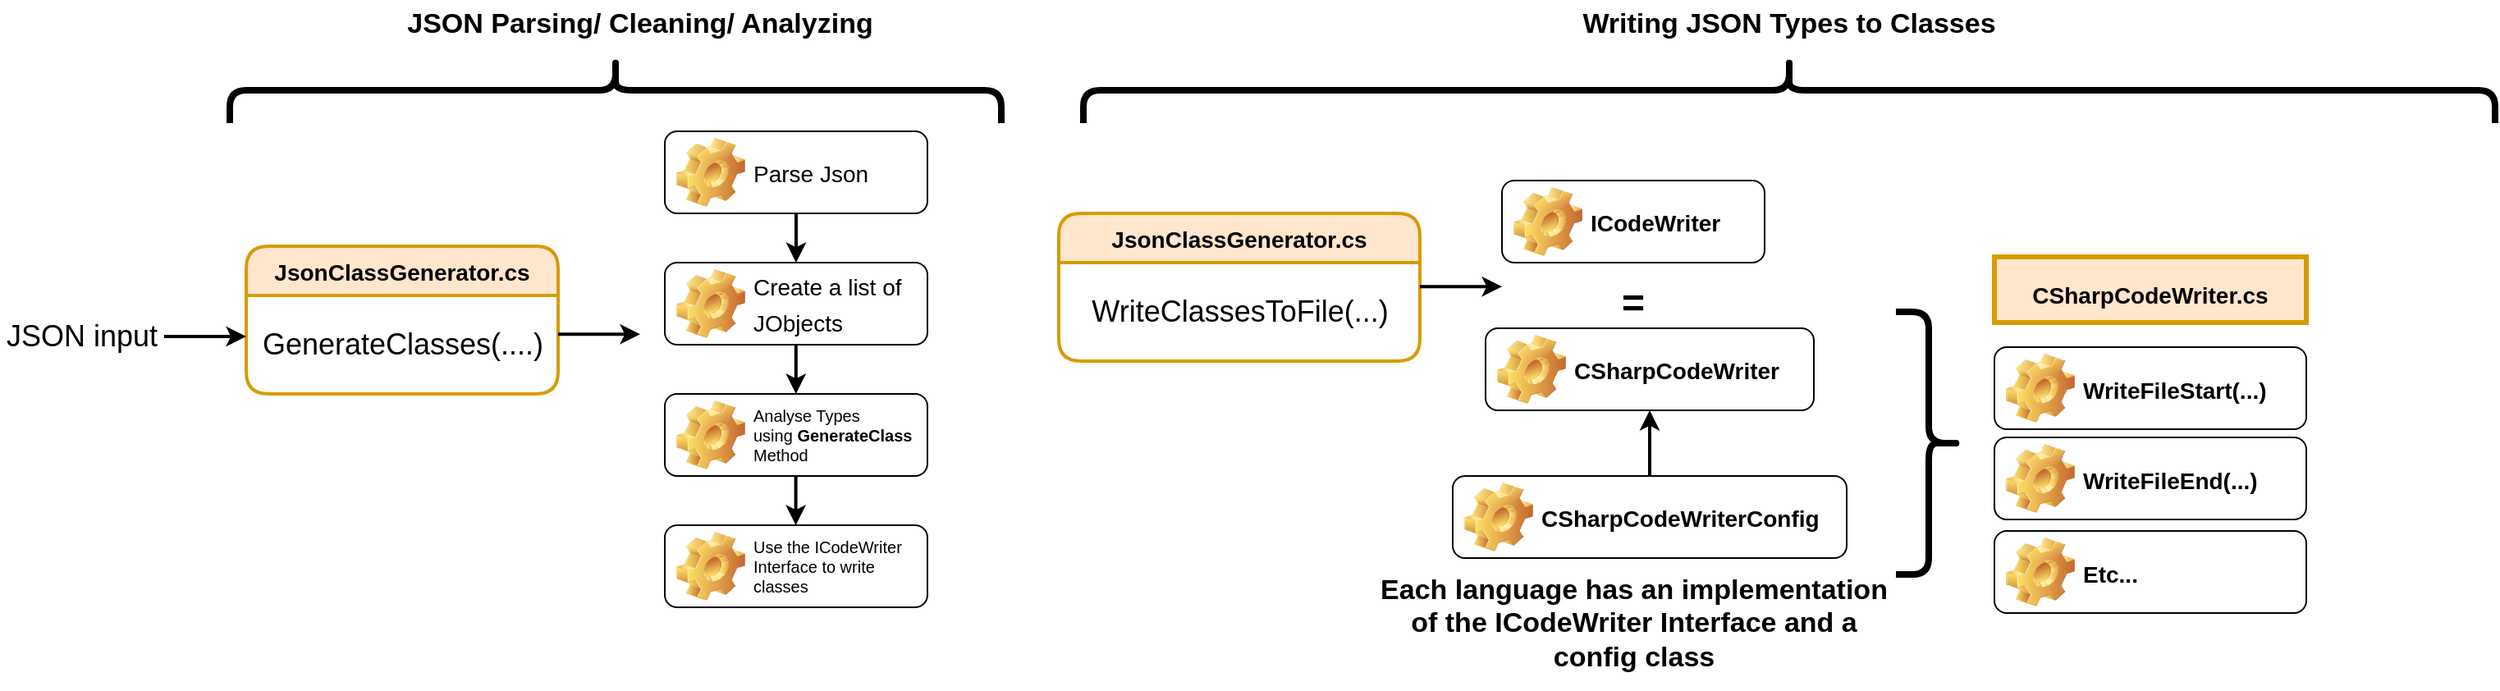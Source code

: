 <mxfile version="20.5.3" type="github">
  <diagram id="F3-HToHU0AaHVmi-pwG5" name="Page-1">
    <mxGraphModel dx="3694" dy="1588" grid="1" gridSize="10" guides="1" tooltips="1" connect="1" arrows="1" fold="1" page="1" pageScale="1" pageWidth="850" pageHeight="1100" math="0" shadow="0">
      <root>
        <mxCell id="0" />
        <mxCell id="1" parent="0" />
        <mxCell id="k6L5swOgqQ6Sf8f8yYpH-12" value="JsonClassGenerator.cs" style="swimlane;childLayout=stackLayout;horizontal=1;startSize=30;horizontalStack=0;rounded=1;fontSize=14;fontStyle=1;strokeWidth=2;resizeParent=0;resizeLast=1;shadow=0;dashed=0;align=center;fillColor=#ffe6cc;strokeColor=#d79b00;" vertex="1" parent="1">
          <mxGeometry x="75" y="430" width="190" height="90" as="geometry" />
        </mxCell>
        <mxCell id="k6L5swOgqQ6Sf8f8yYpH-14" value="&lt;font style=&quot;font-size: 18px;&quot;&gt;GenerateClasses(....)&lt;/font&gt;" style="text;html=1;align=center;verticalAlign=middle;resizable=0;points=[];autosize=1;strokeColor=none;fillColor=none;" vertex="1" parent="k6L5swOgqQ6Sf8f8yYpH-12">
          <mxGeometry y="30" width="190" height="60" as="geometry" />
        </mxCell>
        <mxCell id="k6L5swOgqQ6Sf8f8yYpH-18" style="edgeStyle=orthogonalEdgeStyle;rounded=0;orthogonalLoop=1;jettySize=auto;html=1;entryX=0;entryY=0.5;entryDx=0;entryDy=0;strokeColor=default;strokeWidth=2;fontSize=18;" edge="1" parent="1" source="k6L5swOgqQ6Sf8f8yYpH-16">
          <mxGeometry relative="1" as="geometry">
            <mxPoint x="75" y="485" as="targetPoint" />
          </mxGeometry>
        </mxCell>
        <mxCell id="k6L5swOgqQ6Sf8f8yYpH-16" value="JSON input" style="text;html=1;strokeColor=none;fillColor=none;align=center;verticalAlign=middle;whiteSpace=wrap;rounded=0;fontSize=18;" vertex="1" parent="1">
          <mxGeometry x="-75" y="470" width="100" height="30" as="geometry" />
        </mxCell>
        <mxCell id="k6L5swOgqQ6Sf8f8yYpH-20" style="edgeStyle=orthogonalEdgeStyle;rounded=0;orthogonalLoop=1;jettySize=auto;html=1;entryX=0;entryY=0.5;entryDx=0;entryDy=0;strokeColor=default;strokeWidth=2;fontSize=18;" edge="1" parent="1">
          <mxGeometry relative="1" as="geometry">
            <mxPoint x="265" y="483.58" as="sourcePoint" />
            <mxPoint x="315" y="483.58" as="targetPoint" />
          </mxGeometry>
        </mxCell>
        <mxCell id="k6L5swOgqQ6Sf8f8yYpH-23" style="edgeStyle=orthogonalEdgeStyle;rounded=0;orthogonalLoop=1;jettySize=auto;html=1;strokeColor=default;strokeWidth=2;fontSize=14;" edge="1" parent="1" source="k6L5swOgqQ6Sf8f8yYpH-21">
          <mxGeometry relative="1" as="geometry">
            <mxPoint x="410" y="440" as="targetPoint" />
          </mxGeometry>
        </mxCell>
        <mxCell id="k6L5swOgqQ6Sf8f8yYpH-21" value="&lt;span style=&quot;font-weight: normal;&quot;&gt;&lt;font style=&quot;font-size: 14px;&quot;&gt;Parse Json&lt;/font&gt;&lt;/span&gt;" style="label;whiteSpace=wrap;html=1;image=img/clipart/Gear_128x128.png;fontSize=18;" vertex="1" parent="1">
          <mxGeometry x="330" y="360" width="160" height="50" as="geometry" />
        </mxCell>
        <mxCell id="k6L5swOgqQ6Sf8f8yYpH-24" value="&lt;span style=&quot;font-weight: normal;&quot;&gt;&lt;font style=&quot;font-size: 14px;&quot;&gt;Create a list of JObjects&lt;/font&gt;&lt;/span&gt;" style="label;whiteSpace=wrap;html=1;image=img/clipart/Gear_128x128.png;fontSize=18;" vertex="1" parent="1">
          <mxGeometry x="330" y="440" width="160" height="50" as="geometry" />
        </mxCell>
        <mxCell id="k6L5swOgqQ6Sf8f8yYpH-25" value="&lt;p style=&quot;line-height: 120%; font-size: 10px;&quot;&gt;&lt;font style=&quot;font-size: 10px;&quot;&gt;&lt;span style=&quot;font-weight: normal;&quot;&gt;&lt;font style=&quot;font-size: 10px;&quot;&gt;Analyse Types using&amp;nbsp;&lt;/font&gt;&lt;/span&gt;GenerateClass &lt;span style=&quot;font-weight: 400;&quot;&gt;Method&lt;/span&gt;&lt;/font&gt;&lt;/p&gt;" style="label;whiteSpace=wrap;html=1;image=img/clipart/Gear_128x128.png;fontSize=18;" vertex="1" parent="1">
          <mxGeometry x="330" y="520" width="160" height="50" as="geometry" />
        </mxCell>
        <mxCell id="k6L5swOgqQ6Sf8f8yYpH-28" style="edgeStyle=orthogonalEdgeStyle;rounded=0;orthogonalLoop=1;jettySize=auto;html=1;strokeColor=default;strokeWidth=2;fontSize=14;" edge="1" parent="1">
          <mxGeometry relative="1" as="geometry">
            <mxPoint x="409.9" y="520" as="targetPoint" />
            <mxPoint x="409.9" y="490" as="sourcePoint" />
          </mxGeometry>
        </mxCell>
        <mxCell id="k6L5swOgqQ6Sf8f8yYpH-29" value="&lt;p style=&quot;line-height: 120%; font-size: 10px;&quot;&gt;&lt;span style=&quot;font-weight: 400;&quot;&gt;Use the ICodeWriter Interface to write classes&amp;nbsp;&lt;/span&gt;&lt;/p&gt;" style="label;whiteSpace=wrap;html=1;image=img/clipart/Gear_128x128.png;fontSize=18;" vertex="1" parent="1">
          <mxGeometry x="330" y="600" width="160" height="50" as="geometry" />
        </mxCell>
        <mxCell id="k6L5swOgqQ6Sf8f8yYpH-31" style="edgeStyle=orthogonalEdgeStyle;rounded=0;orthogonalLoop=1;jettySize=auto;html=1;strokeColor=default;strokeWidth=2;fontSize=14;" edge="1" parent="1">
          <mxGeometry relative="1" as="geometry">
            <mxPoint x="409.8" y="600" as="targetPoint" />
            <mxPoint x="409.8" y="570" as="sourcePoint" />
          </mxGeometry>
        </mxCell>
        <mxCell id="k6L5swOgqQ6Sf8f8yYpH-32" value="" style="shape=curlyBracket;whiteSpace=wrap;html=1;rounded=1;flipH=1;labelPosition=right;verticalLabelPosition=middle;align=left;verticalAlign=middle;fontSize=10;rotation=-90;strokeWidth=4;" vertex="1" parent="1">
          <mxGeometry x="280" y="100" width="40" height="470" as="geometry" />
        </mxCell>
        <mxCell id="k6L5swOgqQ6Sf8f8yYpH-33" value="&lt;b&gt;&lt;font style=&quot;font-size: 17px;&quot;&gt;JSON Parsing/ Cleaning/ Analyzing&lt;/font&gt;&lt;/b&gt;" style="text;html=1;strokeColor=none;fillColor=none;align=center;verticalAlign=middle;whiteSpace=wrap;rounded=0;strokeWidth=4;fontSize=10;" vertex="1" parent="1">
          <mxGeometry x="150" y="280" width="330" height="30" as="geometry" />
        </mxCell>
        <mxCell id="k6L5swOgqQ6Sf8f8yYpH-34" value="" style="shape=curlyBracket;whiteSpace=wrap;html=1;rounded=1;flipH=1;labelPosition=right;verticalLabelPosition=middle;align=left;verticalAlign=middle;fontSize=10;rotation=-90;strokeWidth=4;" vertex="1" parent="1">
          <mxGeometry x="995" y="-95" width="40" height="860" as="geometry" />
        </mxCell>
        <mxCell id="k6L5swOgqQ6Sf8f8yYpH-35" value="&lt;b&gt;&lt;font style=&quot;font-size: 17px;&quot;&gt;Writing JSON Types to Classes&lt;/font&gt;&lt;/b&gt;" style="text;html=1;strokeColor=none;fillColor=none;align=center;verticalAlign=middle;whiteSpace=wrap;rounded=0;strokeWidth=4;fontSize=10;" vertex="1" parent="1">
          <mxGeometry x="850" y="280" width="330" height="30" as="geometry" />
        </mxCell>
        <mxCell id="k6L5swOgqQ6Sf8f8yYpH-36" value="JsonClassGenerator.cs" style="swimlane;childLayout=stackLayout;horizontal=1;startSize=30;horizontalStack=0;rounded=1;fontSize=14;fontStyle=1;strokeWidth=2;resizeParent=0;resizeLast=1;shadow=0;dashed=0;align=center;fillColor=#ffe6cc;strokeColor=#d79b00;" vertex="1" parent="1">
          <mxGeometry x="570" y="410" width="220" height="90" as="geometry" />
        </mxCell>
        <mxCell id="k6L5swOgqQ6Sf8f8yYpH-37" value="&lt;font style=&quot;font-size: 18px;&quot;&gt;WriteClassesToFile(...)&lt;/font&gt;" style="text;html=1;align=center;verticalAlign=middle;resizable=0;points=[];autosize=1;strokeColor=none;fillColor=none;" vertex="1" parent="k6L5swOgqQ6Sf8f8yYpH-36">
          <mxGeometry y="30" width="220" height="60" as="geometry" />
        </mxCell>
        <mxCell id="k6L5swOgqQ6Sf8f8yYpH-38" style="edgeStyle=orthogonalEdgeStyle;rounded=0;orthogonalLoop=1;jettySize=auto;html=1;entryX=0;entryY=0.5;entryDx=0;entryDy=0;strokeColor=default;strokeWidth=2;fontSize=18;" edge="1" parent="1">
          <mxGeometry relative="1" as="geometry">
            <mxPoint x="790" y="454.58" as="sourcePoint" />
            <mxPoint x="840" y="454.58" as="targetPoint" />
          </mxGeometry>
        </mxCell>
        <mxCell id="k6L5swOgqQ6Sf8f8yYpH-39" value="&lt;font style=&quot;font-size: 14px;&quot;&gt;ICodeWriter&lt;/font&gt;" style="label;whiteSpace=wrap;html=1;image=img/clipart/Gear_128x128.png;fontSize=18;" vertex="1" parent="1">
          <mxGeometry x="840" y="390" width="160" height="50" as="geometry" />
        </mxCell>
        <mxCell id="k6L5swOgqQ6Sf8f8yYpH-40" value="&lt;font style=&quot;font-size: 14px;&quot;&gt;CSharpCodeWriter&lt;/font&gt;" style="label;whiteSpace=wrap;html=1;image=img/clipart/Gear_128x128.png;fontSize=18;" vertex="1" parent="1">
          <mxGeometry x="830" y="480" width="200" height="50" as="geometry" />
        </mxCell>
        <mxCell id="k6L5swOgqQ6Sf8f8yYpH-41" value="&lt;b&gt;&lt;font style=&quot;font-size: 24px;&quot;&gt;=&lt;/font&gt;&lt;/b&gt;" style="text;html=1;strokeColor=none;fillColor=none;align=center;verticalAlign=middle;whiteSpace=wrap;rounded=0;fontSize=18;" vertex="1" parent="1">
          <mxGeometry x="895" y="450" width="50" height="30" as="geometry" />
        </mxCell>
        <mxCell id="k6L5swOgqQ6Sf8f8yYpH-43" value="&lt;font style=&quot;font-size: 14px;&quot;&gt;CSharpCodeWriterConfig&lt;/font&gt;" style="label;whiteSpace=wrap;html=1;image=img/clipart/Gear_128x128.png;fontSize=18;" vertex="1" parent="1">
          <mxGeometry x="810" y="570" width="240" height="50" as="geometry" />
        </mxCell>
        <mxCell id="k6L5swOgqQ6Sf8f8yYpH-44" style="edgeStyle=orthogonalEdgeStyle;rounded=0;orthogonalLoop=1;jettySize=auto;html=1;entryX=0.5;entryY=1;entryDx=0;entryDy=0;strokeColor=default;strokeWidth=2;fontSize=18;exitX=0.5;exitY=0;exitDx=0;exitDy=0;" edge="1" parent="1" source="k6L5swOgqQ6Sf8f8yYpH-43" target="k6L5swOgqQ6Sf8f8yYpH-40">
          <mxGeometry relative="1" as="geometry">
            <mxPoint x="935" y="560.0" as="sourcePoint" />
            <mxPoint x="985" y="560.0" as="targetPoint" />
          </mxGeometry>
        </mxCell>
        <mxCell id="k6L5swOgqQ6Sf8f8yYpH-45" value="" style="shape=curlyBracket;whiteSpace=wrap;html=1;rounded=1;flipH=1;labelPosition=right;verticalLabelPosition=middle;align=left;verticalAlign=middle;strokeWidth=4;fontSize=24;" vertex="1" parent="1">
          <mxGeometry x="1080" y="470" width="40" height="160" as="geometry" />
        </mxCell>
        <mxCell id="k6L5swOgqQ6Sf8f8yYpH-49" value="&lt;span style=&quot;font-size: 14px; font-weight: 700;&quot;&gt;CSharpCodeWriter.cs&lt;/span&gt;" style="rounded=0;whiteSpace=wrap;html=1;strokeWidth=3;fontSize=24;fillColor=#ffe6cc;strokeColor=#d79b00;" vertex="1" parent="1">
          <mxGeometry x="1140" y="436.5" width="190" height="40" as="geometry" />
        </mxCell>
        <mxCell id="k6L5swOgqQ6Sf8f8yYpH-50" value="&lt;font style=&quot;font-size: 14px;&quot;&gt;WriteFileStart(...)&lt;/font&gt;" style="label;whiteSpace=wrap;html=1;image=img/clipart/Gear_128x128.png;fontSize=18;" vertex="1" parent="1">
          <mxGeometry x="1140" y="491.5" width="190" height="50" as="geometry" />
        </mxCell>
        <mxCell id="k6L5swOgqQ6Sf8f8yYpH-51" value="&lt;font style=&quot;font-size: 14px;&quot;&gt;WriteFileEnd(...)&lt;/font&gt;" style="label;whiteSpace=wrap;html=1;image=img/clipart/Gear_128x128.png;fontSize=18;" vertex="1" parent="1">
          <mxGeometry x="1140" y="546.5" width="190" height="50" as="geometry" />
        </mxCell>
        <mxCell id="k6L5swOgqQ6Sf8f8yYpH-52" value="&lt;span style=&quot;font-size: 14px;&quot;&gt;Etc...&lt;/span&gt;" style="label;whiteSpace=wrap;html=1;image=img/clipart/Gear_128x128.png;fontSize=18;" vertex="1" parent="1">
          <mxGeometry x="1140" y="603.5" width="190" height="50" as="geometry" />
        </mxCell>
        <mxCell id="k6L5swOgqQ6Sf8f8yYpH-54" value="&lt;b&gt;&lt;font style=&quot;font-size: 17px;&quot;&gt;Each language has an implementation of the ICodeWriter Interface and a config class&lt;/font&gt;&lt;/b&gt;" style="text;html=1;strokeColor=none;fillColor=none;align=center;verticalAlign=middle;whiteSpace=wrap;rounded=0;strokeWidth=4;fontSize=10;" vertex="1" parent="1">
          <mxGeometry x="762.5" y="620" width="315" height="80" as="geometry" />
        </mxCell>
      </root>
    </mxGraphModel>
  </diagram>
</mxfile>
